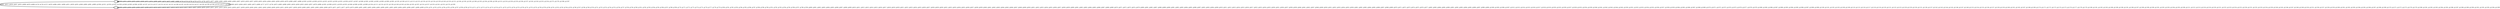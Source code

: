 digraph G {
        node [style=rounded, penwidth=3, fontsize=20, shape=oval];
        "1" -> "0" [label="@601, @612, @626, @647, @655, @668, @676, @689, @720, @730, @737, @878, @886, @901, @908, @921, @929, @935, @946, @960, @981, @989, @1004, @1011, @1024, @1032, @1038, @1049, @1063, @1084, @1092, @1107, @1114, @1127, @1135, @1141, @1152, @1166, @1187, @1195, @1210, @1217, @1230, @1238, @1244, @1255, @1277, @1298", color=black,arrowsize=1,style=bold,penwidth=3,fontsize=20];
"0" -> "0" [label="@602, @603, @604, @605, @606, @607, @608, @613, @614, @615, @616, @617, @618, @619, @620, @621, @622, @627, @628, @629, @630, @631, @632, @633, @634, @635, @636, @637, @638, @639, @640, @641, @642, @643, @648, @649, @650, @651, @656, @657, @658, @659, @660, @661, @662, @663, @664, @669, @670, @671, @672, @677, @678, @679, @680, @681, @682, @683, @684, @685, @690, @691, @692, @693, @694, @695, @696, @697, @698, @699, @700, @701, @702, @703, @704, @705, @706, @707, @708, @709, @710, @711, @712, @713, @714, @715, @716, @721, @722, @723, @724, @725, @726, @731, @732, @733, @738, @739, @740, @741, @742, @743, @744, @745, @746, @747, @748, @749, @750, @751, @752, @753, @754, @755, @756, @757, @758, @759, @760, @761, @762, @763, @764, @765, @766, @767, @768, @769, @770, @771, @772, @773, @774, @775, @776, @777, @778, @779, @780, @781, @782, @783, @784, @785, @786, @787, @788, @789, @790, @791, @792, @793, @794, @795, @796, @797, @798, @799, @800, @801, @802, @803, @804, @805, @806, @807, @808, @809, @810, @811, @812, @813, @814, @815, @816, @817, @818, @819, @820, @821, @822, @823, @824, @825, @826, @827, @828, @829, @830, @831, @832, @833, @834, @835, @836, @837, @838, @839, @840, @841, @842, @843, @844, @845, @846, @847, @848, @849, @850, @851, @852, @853, @854, @855, @856, @857, @858, @859, @860, @861, @862, @863, @864, @865, @866, @867, @868, @869, @870, @871, @872, @873, @874, @879, @880, @881, @882, @887, @888, @889, @890, @891, @892, @893, @894, @895, @896, @897, @902, @903, @904, @909, @910, @911, @912, @913, @914, @915, @916, @917, @922, @923, @924, @925, @930, @931, @936, @937, @938, @939, @940, @941, @942, @947, @948, @949, @950, @951, @952, @953, @954, @955, @956, @961, @962, @963, @964, @965, @966, @967, @968, @969, @970, @971, @972, @973, @974, @975, @976, @977, @982, @983, @984, @985, @990, @991, @992, @993, @994, @995, @996, @997, @998, @999, @1000, @1005, @1006, @1007, @1012, @1013, @1014, @1015, @1016, @1017, @1018, @1019, @1020, @1025, @1026, @1027, @1028, @1033, @1034, @1039, @1040, @1041, @1042, @1043, @1044, @1045, @1050, @1051, @1052, @1053, @1054, @1055, @1056, @1057, @1058, @1059, @1064, @1065, @1066, @1067, @1068, @1069, @1070, @1071, @1072, @1073, @1074, @1075, @1076, @1077, @1078, @1079, @1080, @1085, @1086, @1087, @1088, @1093, @1094, @1095, @1096, @1097, @1098, @1099, @1100, @1101, @1102, @1103, @1108, @1109, @1110, @1115, @1116, @1117, @1118, @1119, @1120, @1121, @1122, @1123, @1128, @1129, @1130, @1131, @1136, @1137, @1142, @1143, @1144, @1145, @1146, @1147, @1148, @1153, @1154, @1155, @1156, @1157, @1158, @1159, @1160, @1161, @1162, @1167, @1168, @1169, @1170, @1171, @1172, @1173, @1174, @1175, @1176, @1177, @1178, @1179, @1180, @1181, @1182, @1183, @1188, @1189, @1190, @1191, @1196, @1197, @1198, @1199, @1200, @1201, @1202, @1203, @1204, @1205, @1206, @1211, @1212, @1213, @1218, @1219, @1220, @1221, @1222, @1223, @1224, @1225, @1226, @1231, @1232, @1233, @1234, @1239, @1240, @1245, @1246, @1247, @1248, @1249, @1250, @1251, @1256, @1257, @1258, @1259, @1260, @1261, @1262, @1263, @1264, @1265, @1266, @1267, @1268, @1269, @1270, @1271, @1272, @1273, @1278, @1279, @1280, @1281, @1282, @1283, @1284, @1285, @1286, @1287, @1288, @1289, @1290, @1291, @1292, @1293, @1294, @1299", color=black,arrowsize=1,style=bold,penwidth=3,fontsize=20];
"0" -> "1" [label="@609, @623, @644, @652, @665, @673, @686, @717, @727, @734, @875, @883, @898, @905, @918, @926, @932, @943, @957, @978, @986, @1001, @1008, @1021, @1029, @1035, @1046, @1060, @1081, @1089, @1104, @1111, @1124, @1132, @1138, @1149, @1163, @1184, @1192, @1207, @1214, @1227, @1235, @1241, @1252, @1274, @1295", color=black,arrowsize=1,style=bold,penwidth=3,fontsize=20];
"1" -> "1" [label="@610, @611, @624, @625, @645, @646, @653, @654, @666, @667, @674, @675, @687, @688, @718, @719, @728, @729, @735, @736, @876, @877, @884, @885, @899, @900, @906, @907, @919, @920, @927, @928, @933, @934, @944, @945, @958, @959, @979, @980, @987, @988, @1002, @1003, @1009, @1010, @1022, @1023, @1030, @1031, @1036, @1037, @1047, @1048, @1061, @1062, @1082, @1083, @1090, @1091, @1105, @1106, @1112, @1113, @1125, @1126, @1133, @1134, @1139, @1140, @1150, @1151, @1164, @1165, @1185, @1186, @1193, @1194, @1208, @1209, @1215, @1216, @1228, @1229, @1236, @1237, @1242, @1243, @1253, @1254, @1275, @1276, @1296, @1297", color=black,arrowsize=1,style=bold,penwidth=3,fontsize=20];
}
